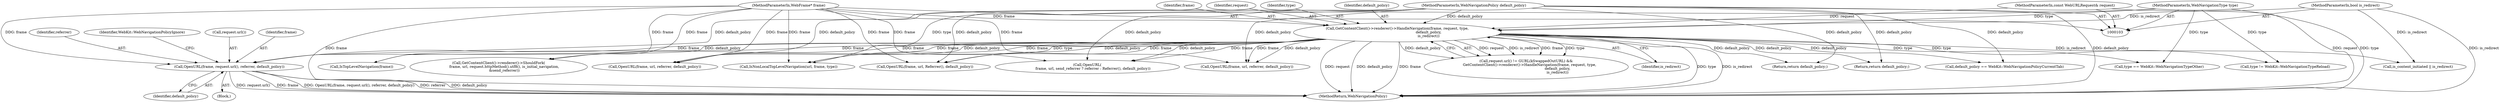 digraph "0_Chrome_0a57375ad73780e61e1770a9d88b0529b0dbd33b@pointer" {
"1000141" [label="(Call,OpenURL(frame, request.url(), referrer, default_policy))"];
"1000117" [label="(Call,GetContentClient()->renderer()->HandleNavigation(frame, request, type,\n                                                       default_policy,\n                                                       is_redirect))"];
"1000104" [label="(MethodParameterIn,WebFrame* frame)"];
"1000105" [label="(MethodParameterIn,const WebURLRequest& request)"];
"1000106" [label="(MethodParameterIn,WebNavigationType type)"];
"1000108" [label="(MethodParameterIn,WebNavigationPolicy default_policy)"];
"1000109" [label="(MethodParameterIn,bool is_redirect)"];
"1000143" [label="(Call,request.url())"];
"1000150" [label="(Return,return default_policy;)"];
"1000141" [label="(Call,OpenURL(frame, request.url(), referrer, default_policy))"];
"1000389" [label="(MethodReturn,WebNavigationPolicy)"];
"1000118" [label="(Identifier,frame)"];
"1000324" [label="(Call,GetContentClient()->renderer()->ShouldFork(\n          frame, url, request.httpMethod().utf8(), is_initial_navigation,\n          &send_referrer))"];
"1000380" [label="(Call,OpenURL(frame, url, Referrer(), default_policy))"];
"1000119" [label="(Identifier,request)"];
"1000198" [label="(Call,OpenURL(frame, url, referrer, default_policy))"];
"1000140" [label="(Block,)"];
"1000142" [label="(Identifier,frame)"];
"1000120" [label="(Identifier,type)"];
"1000105" [label="(MethodParameterIn,const WebURLRequest& request)"];
"1000145" [label="(Identifier,default_policy)"];
"1000108" [label="(MethodParameterIn,WebNavigationPolicy default_policy)"];
"1000144" [label="(Identifier,referrer)"];
"1000229" [label="(Call,IsTopLevelNavigation(frame))"];
"1000374" [label="(Call,type == WebKit::WebNavigationTypeOther)"];
"1000117" [label="(Call,GetContentClient()->renderer()->HandleNavigation(frame, request, type,\n                                                       default_policy,\n                                                       is_redirect))"];
"1000106" [label="(MethodParameterIn,WebNavigationType type)"];
"1000112" [label="(Call,request.url() != GURL(kSwappedOutURL) &&\n      GetContentClient()->renderer()->HandleNavigation(frame, request, type,\n                                                       default_policy,\n                                                       is_redirect))"];
"1000121" [label="(Identifier,default_policy)"];
"1000290" [label="(Call,type != WebKit::WebNavigationTypeReload)"];
"1000387" [label="(Return,return default_policy;)"];
"1000242" [label="(Call,OpenURL(frame, url, referrer, default_policy))"];
"1000215" [label="(Call,IsNonLocalTopLevelNavigation(url, frame, type))"];
"1000371" [label="(Call,default_policy == WebKit::WebNavigationPolicyCurrentTab)"];
"1000109" [label="(MethodParameterIn,bool is_redirect)"];
"1000122" [label="(Identifier,is_redirect)"];
"1000334" [label="(Call,OpenURL(\n          frame, url, send_referrer ? referrer : Referrer(), default_policy))"];
"1000147" [label="(Identifier,WebKit::WebNavigationPolicyIgnore)"];
"1000179" [label="(Call,is_content_initiated || is_redirect)"];
"1000104" [label="(MethodParameterIn,WebFrame* frame)"];
"1000141" -> "1000140"  [label="AST: "];
"1000141" -> "1000145"  [label="CFG: "];
"1000142" -> "1000141"  [label="AST: "];
"1000143" -> "1000141"  [label="AST: "];
"1000144" -> "1000141"  [label="AST: "];
"1000145" -> "1000141"  [label="AST: "];
"1000147" -> "1000141"  [label="CFG: "];
"1000141" -> "1000389"  [label="DDG: frame"];
"1000141" -> "1000389"  [label="DDG: OpenURL(frame, request.url(), referrer, default_policy)"];
"1000141" -> "1000389"  [label="DDG: referrer"];
"1000141" -> "1000389"  [label="DDG: default_policy"];
"1000141" -> "1000389"  [label="DDG: request.url()"];
"1000117" -> "1000141"  [label="DDG: frame"];
"1000117" -> "1000141"  [label="DDG: default_policy"];
"1000104" -> "1000141"  [label="DDG: frame"];
"1000108" -> "1000141"  [label="DDG: default_policy"];
"1000117" -> "1000112"  [label="AST: "];
"1000117" -> "1000122"  [label="CFG: "];
"1000118" -> "1000117"  [label="AST: "];
"1000119" -> "1000117"  [label="AST: "];
"1000120" -> "1000117"  [label="AST: "];
"1000121" -> "1000117"  [label="AST: "];
"1000122" -> "1000117"  [label="AST: "];
"1000112" -> "1000117"  [label="CFG: "];
"1000117" -> "1000389"  [label="DDG: default_policy"];
"1000117" -> "1000389"  [label="DDG: frame"];
"1000117" -> "1000389"  [label="DDG: type"];
"1000117" -> "1000389"  [label="DDG: is_redirect"];
"1000117" -> "1000389"  [label="DDG: request"];
"1000117" -> "1000112"  [label="DDG: request"];
"1000117" -> "1000112"  [label="DDG: is_redirect"];
"1000117" -> "1000112"  [label="DDG: frame"];
"1000117" -> "1000112"  [label="DDG: type"];
"1000117" -> "1000112"  [label="DDG: default_policy"];
"1000104" -> "1000117"  [label="DDG: frame"];
"1000105" -> "1000117"  [label="DDG: request"];
"1000106" -> "1000117"  [label="DDG: type"];
"1000108" -> "1000117"  [label="DDG: default_policy"];
"1000109" -> "1000117"  [label="DDG: is_redirect"];
"1000117" -> "1000150"  [label="DDG: default_policy"];
"1000117" -> "1000179"  [label="DDG: is_redirect"];
"1000117" -> "1000198"  [label="DDG: frame"];
"1000117" -> "1000198"  [label="DDG: default_policy"];
"1000117" -> "1000215"  [label="DDG: frame"];
"1000117" -> "1000215"  [label="DDG: type"];
"1000117" -> "1000229"  [label="DDG: frame"];
"1000117" -> "1000242"  [label="DDG: frame"];
"1000117" -> "1000242"  [label="DDG: default_policy"];
"1000117" -> "1000290"  [label="DDG: type"];
"1000117" -> "1000324"  [label="DDG: frame"];
"1000117" -> "1000334"  [label="DDG: frame"];
"1000117" -> "1000334"  [label="DDG: default_policy"];
"1000117" -> "1000371"  [label="DDG: default_policy"];
"1000117" -> "1000374"  [label="DDG: type"];
"1000117" -> "1000380"  [label="DDG: frame"];
"1000117" -> "1000380"  [label="DDG: default_policy"];
"1000117" -> "1000387"  [label="DDG: default_policy"];
"1000104" -> "1000103"  [label="AST: "];
"1000104" -> "1000389"  [label="DDG: frame"];
"1000104" -> "1000198"  [label="DDG: frame"];
"1000104" -> "1000215"  [label="DDG: frame"];
"1000104" -> "1000229"  [label="DDG: frame"];
"1000104" -> "1000242"  [label="DDG: frame"];
"1000104" -> "1000324"  [label="DDG: frame"];
"1000104" -> "1000334"  [label="DDG: frame"];
"1000104" -> "1000380"  [label="DDG: frame"];
"1000105" -> "1000103"  [label="AST: "];
"1000105" -> "1000389"  [label="DDG: request"];
"1000106" -> "1000103"  [label="AST: "];
"1000106" -> "1000389"  [label="DDG: type"];
"1000106" -> "1000215"  [label="DDG: type"];
"1000106" -> "1000290"  [label="DDG: type"];
"1000106" -> "1000374"  [label="DDG: type"];
"1000108" -> "1000103"  [label="AST: "];
"1000108" -> "1000389"  [label="DDG: default_policy"];
"1000108" -> "1000150"  [label="DDG: default_policy"];
"1000108" -> "1000198"  [label="DDG: default_policy"];
"1000108" -> "1000242"  [label="DDG: default_policy"];
"1000108" -> "1000334"  [label="DDG: default_policy"];
"1000108" -> "1000371"  [label="DDG: default_policy"];
"1000108" -> "1000380"  [label="DDG: default_policy"];
"1000108" -> "1000387"  [label="DDG: default_policy"];
"1000109" -> "1000103"  [label="AST: "];
"1000109" -> "1000389"  [label="DDG: is_redirect"];
"1000109" -> "1000179"  [label="DDG: is_redirect"];
}
